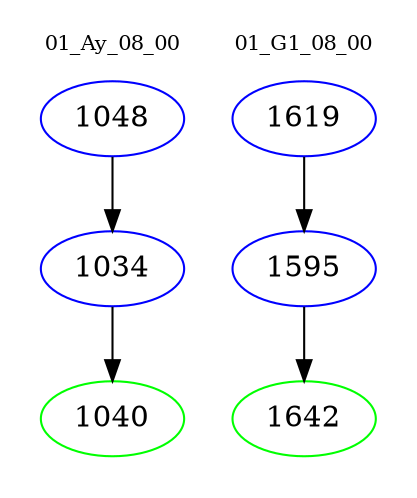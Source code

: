 digraph{
subgraph cluster_0 {
color = white
label = "01_Ay_08_00";
fontsize=10;
T0_1048 [label="1048", color="blue"]
T0_1048 -> T0_1034 [color="black"]
T0_1034 [label="1034", color="blue"]
T0_1034 -> T0_1040 [color="black"]
T0_1040 [label="1040", color="green"]
}
subgraph cluster_1 {
color = white
label = "01_G1_08_00";
fontsize=10;
T1_1619 [label="1619", color="blue"]
T1_1619 -> T1_1595 [color="black"]
T1_1595 [label="1595", color="blue"]
T1_1595 -> T1_1642 [color="black"]
T1_1642 [label="1642", color="green"]
}
}
